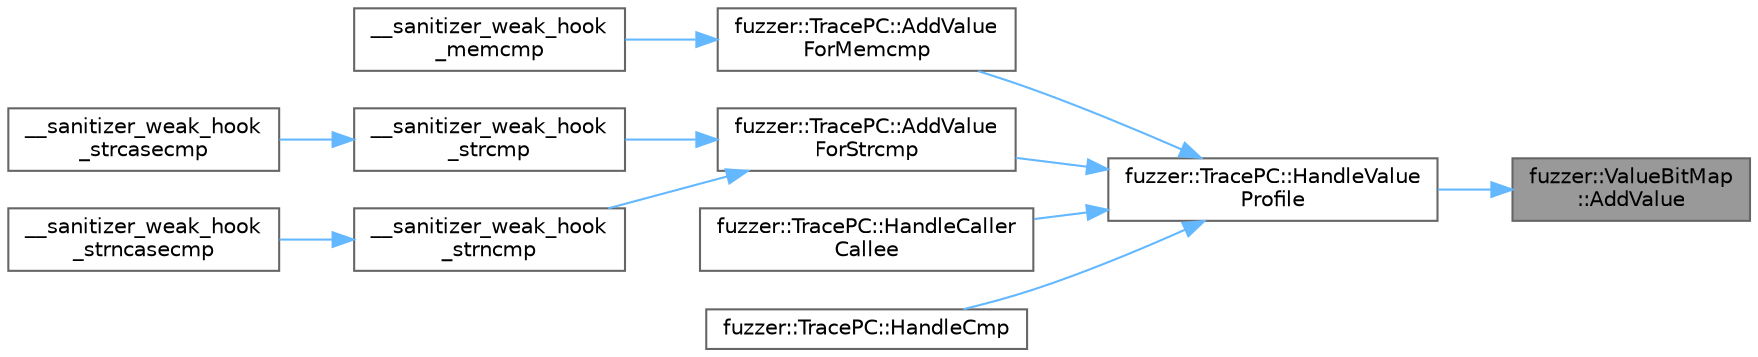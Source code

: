 digraph "fuzzer::ValueBitMap::AddValue"
{
 // LATEX_PDF_SIZE
  bgcolor="transparent";
  edge [fontname=Helvetica,fontsize=10,labelfontname=Helvetica,labelfontsize=10];
  node [fontname=Helvetica,fontsize=10,shape=box,height=0.2,width=0.4];
  rankdir="RL";
  Node1 [id="Node000001",label="fuzzer::ValueBitMap\l::AddValue",height=0.2,width=0.4,color="gray40", fillcolor="grey60", style="filled", fontcolor="black",tooltip=" "];
  Node1 -> Node2 [id="edge1_Node000001_Node000002",dir="back",color="steelblue1",style="solid",tooltip=" "];
  Node2 [id="Node000002",label="fuzzer::TracePC::HandleValue\lProfile",height=0.2,width=0.4,color="grey40", fillcolor="white", style="filled",URL="$classfuzzer_1_1_trace_p_c.html#a55700216637d404ebbdfd2329c9b57a0",tooltip=" "];
  Node2 -> Node3 [id="edge2_Node000002_Node000003",dir="back",color="steelblue1",style="solid",tooltip=" "];
  Node3 [id="Node000003",label="fuzzer::TracePC::AddValue\lForMemcmp",height=0.2,width=0.4,color="grey40", fillcolor="white", style="filled",URL="$classfuzzer_1_1_trace_p_c.html#a47c71efc3d53df2f48819ab66de12534",tooltip=" "];
  Node3 -> Node4 [id="edge3_Node000003_Node000004",dir="back",color="steelblue1",style="solid",tooltip=" "];
  Node4 [id="Node000004",label="__sanitizer_weak_hook\l_memcmp",height=0.2,width=0.4,color="grey40", fillcolor="white", style="filled",URL="$_fuzzer_trace_state_8cpp.html#a43228990e9e44e88d4b3243252e40ad3",tooltip=" "];
  Node2 -> Node5 [id="edge4_Node000002_Node000005",dir="back",color="steelblue1",style="solid",tooltip=" "];
  Node5 [id="Node000005",label="fuzzer::TracePC::AddValue\lForStrcmp",height=0.2,width=0.4,color="grey40", fillcolor="white", style="filled",URL="$classfuzzer_1_1_trace_p_c.html#a4bfdf3de732a5e284a1d3f469e123716",tooltip=" "];
  Node5 -> Node6 [id="edge5_Node000005_Node000006",dir="back",color="steelblue1",style="solid",tooltip=" "];
  Node6 [id="Node000006",label="__sanitizer_weak_hook\l_strcmp",height=0.2,width=0.4,color="grey40", fillcolor="white", style="filled",URL="$_fuzzer_trace_state_8cpp.html#ae558ebb8cef5368c10d9def8c101e865",tooltip=" "];
  Node6 -> Node7 [id="edge6_Node000006_Node000007",dir="back",color="steelblue1",style="solid",tooltip=" "];
  Node7 [id="Node000007",label="__sanitizer_weak_hook\l_strcasecmp",height=0.2,width=0.4,color="grey40", fillcolor="white", style="filled",URL="$_fuzzer_trace_state_8cpp.html#aaf41cc0658e4eed506755faed029c2a9",tooltip=" "];
  Node5 -> Node8 [id="edge7_Node000005_Node000008",dir="back",color="steelblue1",style="solid",tooltip=" "];
  Node8 [id="Node000008",label="__sanitizer_weak_hook\l_strncmp",height=0.2,width=0.4,color="grey40", fillcolor="white", style="filled",URL="$_fuzzer_trace_state_8cpp.html#a000b7fe9a111a8b501ddef439f95e065",tooltip=" "];
  Node8 -> Node9 [id="edge8_Node000008_Node000009",dir="back",color="steelblue1",style="solid",tooltip=" "];
  Node9 [id="Node000009",label="__sanitizer_weak_hook\l_strncasecmp",height=0.2,width=0.4,color="grey40", fillcolor="white", style="filled",URL="$_fuzzer_trace_state_8cpp.html#a289014feb172a9f61b9b19638cd3795a",tooltip=" "];
  Node2 -> Node10 [id="edge9_Node000002_Node000010",dir="back",color="steelblue1",style="solid",tooltip=" "];
  Node10 [id="Node000010",label="fuzzer::TracePC::HandleCaller\lCallee",height=0.2,width=0.4,color="grey40", fillcolor="white", style="filled",URL="$classfuzzer_1_1_trace_p_c.html#ac1f1ba5b505fd07061ad78563c2bc3ef",tooltip=" "];
  Node2 -> Node11 [id="edge10_Node000002_Node000011",dir="back",color="steelblue1",style="solid",tooltip=" "];
  Node11 [id="Node000011",label="fuzzer::TracePC::HandleCmp",height=0.2,width=0.4,color="grey40", fillcolor="white", style="filled",URL="$classfuzzer_1_1_trace_p_c.html#a5792ee9a8fcb9876890ece99f8fae9cb",tooltip=" "];
}
